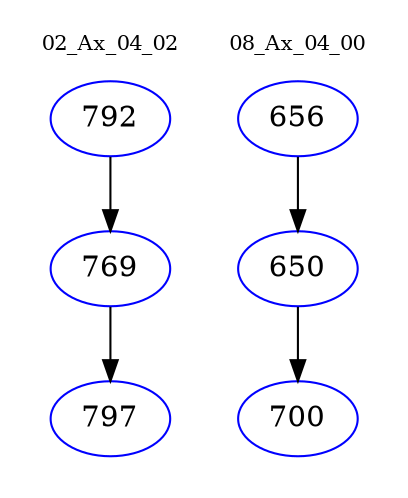 digraph{
subgraph cluster_0 {
color = white
label = "02_Ax_04_02";
fontsize=10;
T0_792 [label="792", color="blue"]
T0_792 -> T0_769 [color="black"]
T0_769 [label="769", color="blue"]
T0_769 -> T0_797 [color="black"]
T0_797 [label="797", color="blue"]
}
subgraph cluster_1 {
color = white
label = "08_Ax_04_00";
fontsize=10;
T1_656 [label="656", color="blue"]
T1_656 -> T1_650 [color="black"]
T1_650 [label="650", color="blue"]
T1_650 -> T1_700 [color="black"]
T1_700 [label="700", color="blue"]
}
}
